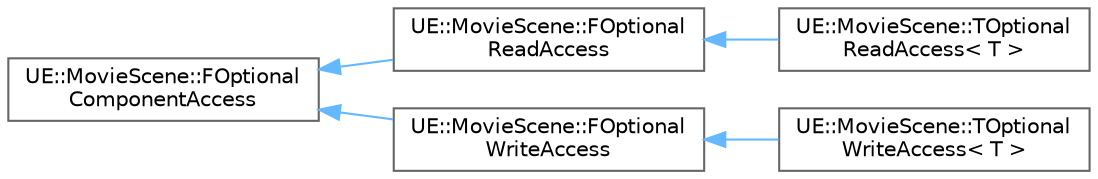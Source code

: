 digraph "Graphical Class Hierarchy"
{
 // INTERACTIVE_SVG=YES
 // LATEX_PDF_SIZE
  bgcolor="transparent";
  edge [fontname=Helvetica,fontsize=10,labelfontname=Helvetica,labelfontsize=10];
  node [fontname=Helvetica,fontsize=10,shape=box,height=0.2,width=0.4];
  rankdir="LR";
  Node0 [id="Node000000",label="UE::MovieScene::FOptional\lComponentAccess",height=0.2,width=0.4,color="grey40", fillcolor="white", style="filled",URL="$da/ddc/structUE_1_1MovieScene_1_1FOptionalComponentAccess.html",tooltip=" "];
  Node0 -> Node1 [id="edge9537_Node000000_Node000001",dir="back",color="steelblue1",style="solid",tooltip=" "];
  Node1 [id="Node000001",label="UE::MovieScene::FOptional\lReadAccess",height=0.2,width=0.4,color="grey40", fillcolor="white", style="filled",URL="$d3/d20/structUE_1_1MovieScene_1_1FOptionalReadAccess.html",tooltip=" "];
  Node1 -> Node2 [id="edge9538_Node000001_Node000002",dir="back",color="steelblue1",style="solid",tooltip=" "];
  Node2 [id="Node000002",label="UE::MovieScene::TOptional\lReadAccess\< T \>",height=0.2,width=0.4,color="grey40", fillcolor="white", style="filled",URL="$d3/de7/structUE_1_1MovieScene_1_1TOptionalReadAccess.html",tooltip=" "];
  Node0 -> Node3 [id="edge9539_Node000000_Node000003",dir="back",color="steelblue1",style="solid",tooltip=" "];
  Node3 [id="Node000003",label="UE::MovieScene::FOptional\lWriteAccess",height=0.2,width=0.4,color="grey40", fillcolor="white", style="filled",URL="$d9/d73/structUE_1_1MovieScene_1_1FOptionalWriteAccess.html",tooltip=" "];
  Node3 -> Node4 [id="edge9540_Node000003_Node000004",dir="back",color="steelblue1",style="solid",tooltip=" "];
  Node4 [id="Node000004",label="UE::MovieScene::TOptional\lWriteAccess\< T \>",height=0.2,width=0.4,color="grey40", fillcolor="white", style="filled",URL="$d7/dc7/structUE_1_1MovieScene_1_1TOptionalWriteAccess.html",tooltip=" "];
}
